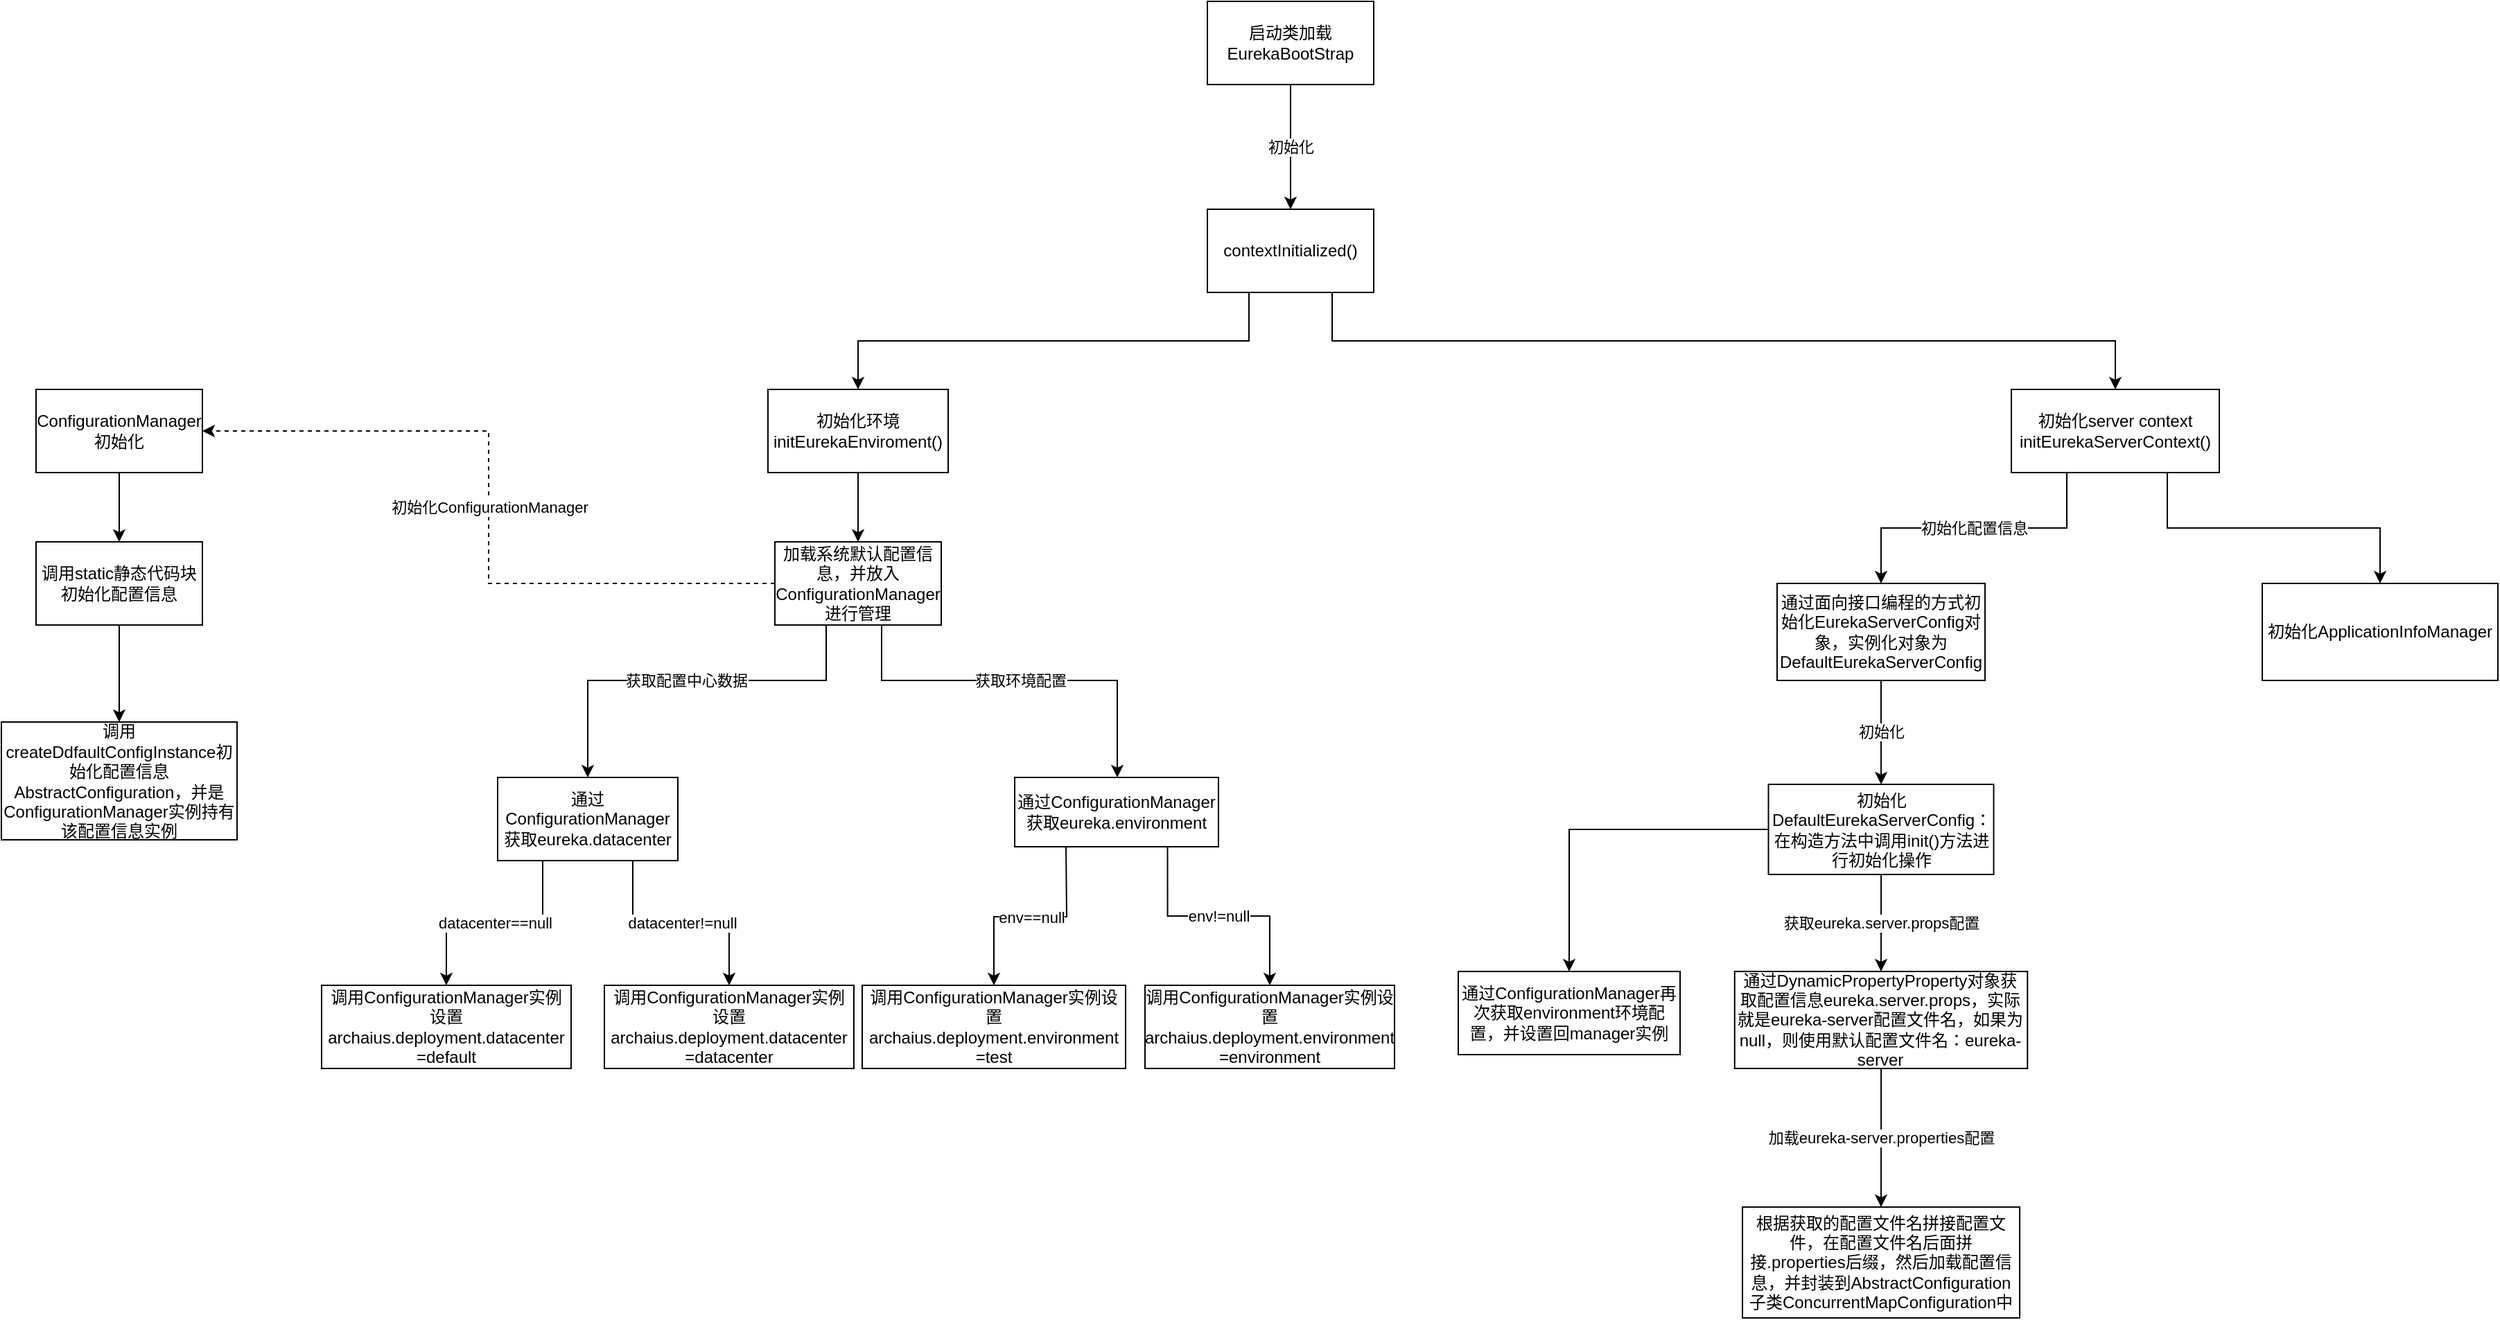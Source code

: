 <mxfile version="14.5.3" type="github">
  <diagram id="0kAya-y3L0eqNiJAjyWb" name="第 1 页">
    <mxGraphModel dx="2249" dy="772" grid="1" gridSize="10" guides="1" tooltips="1" connect="1" arrows="1" fold="1" page="1" pageScale="1" pageWidth="827" pageHeight="1169" math="0" shadow="0">
      <root>
        <mxCell id="0" />
        <mxCell id="1" parent="0" />
        <mxCell id="eN4npGuOjzb6daEbdw4c-3" value="初始化" style="edgeStyle=orthogonalEdgeStyle;rounded=0;orthogonalLoop=1;jettySize=auto;html=1;" parent="1" source="eN4npGuOjzb6daEbdw4c-1" target="eN4npGuOjzb6daEbdw4c-2" edge="1">
          <mxGeometry relative="1" as="geometry" />
        </mxCell>
        <mxCell id="eN4npGuOjzb6daEbdw4c-1" value="启动类加载&lt;br&gt;EurekaBootStrap" style="rounded=0;whiteSpace=wrap;html=1;" parent="1" vertex="1">
          <mxGeometry x="310" y="50" width="120" height="60" as="geometry" />
        </mxCell>
        <mxCell id="8Zal4r8ABGyTjFka4S3z-41" style="edgeStyle=orthogonalEdgeStyle;rounded=0;orthogonalLoop=1;jettySize=auto;html=1;exitX=0.25;exitY=1;exitDx=0;exitDy=0;" edge="1" parent="1" source="eN4npGuOjzb6daEbdw4c-2" target="eN4npGuOjzb6daEbdw4c-4">
          <mxGeometry relative="1" as="geometry" />
        </mxCell>
        <mxCell id="8Zal4r8ABGyTjFka4S3z-42" style="edgeStyle=orthogonalEdgeStyle;rounded=0;orthogonalLoop=1;jettySize=auto;html=1;exitX=0.75;exitY=1;exitDx=0;exitDy=0;entryX=0.5;entryY=0;entryDx=0;entryDy=0;" edge="1" parent="1" source="eN4npGuOjzb6daEbdw4c-2" target="eN4npGuOjzb6daEbdw4c-6">
          <mxGeometry relative="1" as="geometry" />
        </mxCell>
        <mxCell id="eN4npGuOjzb6daEbdw4c-2" value="contextInitialized()" style="rounded=0;whiteSpace=wrap;html=1;" parent="1" vertex="1">
          <mxGeometry x="310" y="200" width="120" height="60" as="geometry" />
        </mxCell>
        <mxCell id="8Zal4r8ABGyTjFka4S3z-12" style="edgeStyle=orthogonalEdgeStyle;rounded=0;orthogonalLoop=1;jettySize=auto;html=1;entryX=0.5;entryY=0;entryDx=0;entryDy=0;" edge="1" parent="1" source="eN4npGuOjzb6daEbdw4c-4" target="8Zal4r8ABGyTjFka4S3z-11">
          <mxGeometry relative="1" as="geometry" />
        </mxCell>
        <mxCell id="eN4npGuOjzb6daEbdw4c-4" value="初始化环境&lt;br&gt;initEurekaEnviroment()" style="rounded=0;whiteSpace=wrap;html=1;" parent="1" vertex="1">
          <mxGeometry x="-7" y="330" width="130" height="60" as="geometry" />
        </mxCell>
        <mxCell id="bof5cll0JK7fXOrSM6Fl-12" value="初始化配置信息" style="edgeStyle=orthogonalEdgeStyle;rounded=0;orthogonalLoop=1;jettySize=auto;html=1;entryX=0.5;entryY=0;entryDx=0;entryDy=0;" parent="1" source="eN4npGuOjzb6daEbdw4c-6" target="bof5cll0JK7fXOrSM6Fl-11" edge="1">
          <mxGeometry relative="1" as="geometry">
            <Array as="points">
              <mxPoint x="930" y="430" />
              <mxPoint x="796" y="430" />
            </Array>
          </mxGeometry>
        </mxCell>
        <mxCell id="8Zal4r8ABGyTjFka4S3z-40" style="edgeStyle=orthogonalEdgeStyle;rounded=0;orthogonalLoop=1;jettySize=auto;html=1;exitX=0.75;exitY=1;exitDx=0;exitDy=0;entryX=0.5;entryY=0;entryDx=0;entryDy=0;" edge="1" parent="1" source="eN4npGuOjzb6daEbdw4c-6" target="8Zal4r8ABGyTjFka4S3z-38">
          <mxGeometry relative="1" as="geometry" />
        </mxCell>
        <mxCell id="eN4npGuOjzb6daEbdw4c-6" value="初始化server context&lt;br&gt;initEurekaServerContext()" style="rounded=0;whiteSpace=wrap;html=1;" parent="1" vertex="1">
          <mxGeometry x="890" y="330" width="150" height="60" as="geometry" />
        </mxCell>
        <mxCell id="bof5cll0JK7fXOrSM6Fl-18" value="初始化ConfigurationManager" style="edgeStyle=orthogonalEdgeStyle;rounded=0;orthogonalLoop=1;jettySize=auto;html=1;entryX=1;entryY=0.5;entryDx=0;entryDy=0;dashed=1;exitX=0;exitY=0.5;exitDx=0;exitDy=0;" parent="1" source="8Zal4r8ABGyTjFka4S3z-11" target="bof5cll0JK7fXOrSM6Fl-15" edge="1">
          <mxGeometry relative="1" as="geometry" />
        </mxCell>
        <mxCell id="8Zal4r8ABGyTjFka4S3z-16" value="datacenter==null" style="edgeStyle=orthogonalEdgeStyle;rounded=0;orthogonalLoop=1;jettySize=auto;html=1;entryX=0.5;entryY=0;entryDx=0;entryDy=0;exitX=0.25;exitY=1;exitDx=0;exitDy=0;" edge="1" parent="1" source="bof5cll0JK7fXOrSM6Fl-1" target="8Zal4r8ABGyTjFka4S3z-8">
          <mxGeometry relative="1" as="geometry" />
        </mxCell>
        <mxCell id="8Zal4r8ABGyTjFka4S3z-17" value="datacenter!=null" style="edgeStyle=orthogonalEdgeStyle;rounded=0;orthogonalLoop=1;jettySize=auto;html=1;exitX=0.75;exitY=1;exitDx=0;exitDy=0;" edge="1" parent="1" source="bof5cll0JK7fXOrSM6Fl-1" target="bof5cll0JK7fXOrSM6Fl-5">
          <mxGeometry relative="1" as="geometry" />
        </mxCell>
        <mxCell id="bof5cll0JK7fXOrSM6Fl-1" value="通过ConfigurationManager获取eureka.datacenter" style="rounded=0;whiteSpace=wrap;html=1;" parent="1" vertex="1">
          <mxGeometry x="-202" y="610" width="130" height="60" as="geometry" />
        </mxCell>
        <mxCell id="bof5cll0JK7fXOrSM6Fl-5" value="调用ConfigurationManager实例设置archaius.deployment.datacenter&lt;br&gt;=datacenter" style="rounded=0;whiteSpace=wrap;html=1;" parent="1" vertex="1">
          <mxGeometry x="-125" y="760" width="180" height="60" as="geometry" />
        </mxCell>
        <mxCell id="8Zal4r8ABGyTjFka4S3z-31" value="初始化" style="edgeStyle=orthogonalEdgeStyle;rounded=0;orthogonalLoop=1;jettySize=auto;html=1;" edge="1" parent="1" source="bof5cll0JK7fXOrSM6Fl-11" target="8Zal4r8ABGyTjFka4S3z-30">
          <mxGeometry relative="1" as="geometry" />
        </mxCell>
        <mxCell id="bof5cll0JK7fXOrSM6Fl-11" value="通过面向接口编程的方式初始化EurekaServerConfig对象，实例化对象为DefaultEurekaServerConfig" style="rounded=0;whiteSpace=wrap;html=1;" parent="1" vertex="1">
          <mxGeometry x="721" y="470" width="150" height="70" as="geometry" />
        </mxCell>
        <mxCell id="bof5cll0JK7fXOrSM6Fl-17" style="edgeStyle=orthogonalEdgeStyle;rounded=0;orthogonalLoop=1;jettySize=auto;html=1;entryX=0.5;entryY=0;entryDx=0;entryDy=0;" parent="1" source="bof5cll0JK7fXOrSM6Fl-15" target="bof5cll0JK7fXOrSM6Fl-16" edge="1">
          <mxGeometry relative="1" as="geometry" />
        </mxCell>
        <mxCell id="bof5cll0JK7fXOrSM6Fl-15" value="ConfigurationManager初始化" style="rounded=0;whiteSpace=wrap;html=1;" parent="1" vertex="1">
          <mxGeometry x="-535" y="330" width="120" height="60" as="geometry" />
        </mxCell>
        <mxCell id="8Zal4r8ABGyTjFka4S3z-29" style="edgeStyle=orthogonalEdgeStyle;rounded=0;orthogonalLoop=1;jettySize=auto;html=1;entryX=0.5;entryY=0;entryDx=0;entryDy=0;" edge="1" parent="1" source="bof5cll0JK7fXOrSM6Fl-16" target="8Zal4r8ABGyTjFka4S3z-28">
          <mxGeometry relative="1" as="geometry" />
        </mxCell>
        <mxCell id="bof5cll0JK7fXOrSM6Fl-16" value="调用static静态代码块初始化配置信息" style="rounded=0;whiteSpace=wrap;html=1;" parent="1" vertex="1">
          <mxGeometry x="-535" y="440" width="120" height="60" as="geometry" />
        </mxCell>
        <mxCell id="8Zal4r8ABGyTjFka4S3z-8" value="&lt;span&gt;调用ConfigurationManager实例设置archaius.deployment.datacenter&lt;/span&gt;&lt;br&gt;&lt;span&gt;=default&lt;/span&gt;" style="rounded=0;whiteSpace=wrap;html=1;" vertex="1" parent="1">
          <mxGeometry x="-329" y="760" width="180" height="60" as="geometry" />
        </mxCell>
        <mxCell id="8Zal4r8ABGyTjFka4S3z-26" value="获取配置中心数据" style="edgeStyle=orthogonalEdgeStyle;rounded=0;orthogonalLoop=1;jettySize=auto;html=1;entryX=0.5;entryY=0;entryDx=0;entryDy=0;" edge="1" parent="1" source="8Zal4r8ABGyTjFka4S3z-11" target="bof5cll0JK7fXOrSM6Fl-1">
          <mxGeometry relative="1" as="geometry">
            <Array as="points">
              <mxPoint x="35" y="540" />
              <mxPoint x="-137" y="540" />
            </Array>
          </mxGeometry>
        </mxCell>
        <mxCell id="8Zal4r8ABGyTjFka4S3z-27" value="获取环境配置" style="edgeStyle=orthogonalEdgeStyle;rounded=0;orthogonalLoop=1;jettySize=auto;html=1;" edge="1" parent="1" source="8Zal4r8ABGyTjFka4S3z-11" target="8Zal4r8ABGyTjFka4S3z-22">
          <mxGeometry relative="1" as="geometry">
            <Array as="points">
              <mxPoint x="75" y="540" />
              <mxPoint x="245" y="540" />
            </Array>
          </mxGeometry>
        </mxCell>
        <mxCell id="8Zal4r8ABGyTjFka4S3z-11" value="加载系统默认配置信息，并放入ConfigurationManager进行管理" style="rounded=0;whiteSpace=wrap;html=1;" vertex="1" parent="1">
          <mxGeometry x="-2" y="440" width="120" height="60" as="geometry" />
        </mxCell>
        <mxCell id="8Zal4r8ABGyTjFka4S3z-20" value="env==null" style="edgeStyle=orthogonalEdgeStyle;rounded=0;orthogonalLoop=1;jettySize=auto;html=1;entryX=0.5;entryY=0;entryDx=0;entryDy=0;" edge="1" parent="1" target="8Zal4r8ABGyTjFka4S3z-24">
          <mxGeometry relative="1" as="geometry">
            <mxPoint x="208" y="660" as="sourcePoint" />
          </mxGeometry>
        </mxCell>
        <mxCell id="8Zal4r8ABGyTjFka4S3z-21" value="env!=null" style="edgeStyle=orthogonalEdgeStyle;rounded=0;orthogonalLoop=1;jettySize=auto;html=1;exitX=0.75;exitY=1;exitDx=0;exitDy=0;" edge="1" parent="1" source="8Zal4r8ABGyTjFka4S3z-22" target="8Zal4r8ABGyTjFka4S3z-23">
          <mxGeometry relative="1" as="geometry" />
        </mxCell>
        <mxCell id="8Zal4r8ABGyTjFka4S3z-22" value="通过ConfigurationManager获取eureka.environment" style="rounded=0;whiteSpace=wrap;html=1;" vertex="1" parent="1">
          <mxGeometry x="171" y="610" width="147" height="50" as="geometry" />
        </mxCell>
        <mxCell id="8Zal4r8ABGyTjFka4S3z-23" value="调用ConfigurationManager实例设置archaius.deployment.environment&lt;br&gt;=environment" style="rounded=0;whiteSpace=wrap;html=1;" vertex="1" parent="1">
          <mxGeometry x="265" y="760" width="180" height="60" as="geometry" />
        </mxCell>
        <mxCell id="8Zal4r8ABGyTjFka4S3z-24" value="&lt;span&gt;调用ConfigurationManager实例设置&lt;/span&gt;archaius.deployment.environment&lt;br&gt;&lt;span&gt;=test&lt;/span&gt;" style="rounded=0;whiteSpace=wrap;html=1;" vertex="1" parent="1">
          <mxGeometry x="61" y="760" width="190" height="60" as="geometry" />
        </mxCell>
        <mxCell id="8Zal4r8ABGyTjFka4S3z-28" value="调用createDdfaultConfigInstance初始化配置信息AbstractConfiguration，并是ConfigurationManager实例持有该配置信息实例" style="rounded=0;whiteSpace=wrap;html=1;" vertex="1" parent="1">
          <mxGeometry x="-560" y="570" width="170" height="85" as="geometry" />
        </mxCell>
        <mxCell id="8Zal4r8ABGyTjFka4S3z-33" style="edgeStyle=orthogonalEdgeStyle;rounded=0;orthogonalLoop=1;jettySize=auto;html=1;" edge="1" parent="1" source="8Zal4r8ABGyTjFka4S3z-30" target="8Zal4r8ABGyTjFka4S3z-32">
          <mxGeometry relative="1" as="geometry" />
        </mxCell>
        <mxCell id="8Zal4r8ABGyTjFka4S3z-35" value="获取eureka.server.props配置" style="edgeStyle=orthogonalEdgeStyle;rounded=0;orthogonalLoop=1;jettySize=auto;html=1;entryX=0.5;entryY=0;entryDx=0;entryDy=0;" edge="1" parent="1" source="8Zal4r8ABGyTjFka4S3z-30" target="8Zal4r8ABGyTjFka4S3z-34">
          <mxGeometry relative="1" as="geometry" />
        </mxCell>
        <mxCell id="8Zal4r8ABGyTjFka4S3z-30" value="初始化DefaultEurekaServerConfig：在构造方法中调用init()方法进行初始化操作" style="rounded=0;whiteSpace=wrap;html=1;" vertex="1" parent="1">
          <mxGeometry x="714.75" y="615" width="162.5" height="65" as="geometry" />
        </mxCell>
        <mxCell id="8Zal4r8ABGyTjFka4S3z-32" value="通过ConfigurationManager再次获取environment环境配置，并设置回manager实例" style="rounded=0;whiteSpace=wrap;html=1;" vertex="1" parent="1">
          <mxGeometry x="491" y="750" width="160" height="60" as="geometry" />
        </mxCell>
        <mxCell id="8Zal4r8ABGyTjFka4S3z-37" value="加载eureka-server.properties配置" style="edgeStyle=orthogonalEdgeStyle;rounded=0;orthogonalLoop=1;jettySize=auto;html=1;entryX=0.5;entryY=0;entryDx=0;entryDy=0;" edge="1" parent="1" source="8Zal4r8ABGyTjFka4S3z-34" target="8Zal4r8ABGyTjFka4S3z-36">
          <mxGeometry relative="1" as="geometry" />
        </mxCell>
        <mxCell id="8Zal4r8ABGyTjFka4S3z-34" value="通过DynamicPropertyProperty对象获取配置信息eureka.server.props，实际就是eureka-server配置文件名，如果为null，则使用默认配置文件名：eureka-server" style="rounded=0;whiteSpace=wrap;html=1;" vertex="1" parent="1">
          <mxGeometry x="690.38" y="750" width="211.25" height="70" as="geometry" />
        </mxCell>
        <mxCell id="8Zal4r8ABGyTjFka4S3z-36" value="根据获取的配置文件名拼接配置文件，在配置文件名后面拼接.properties后缀，然后加载配置信息，并封装到AbstractConfiguration子类ConcurrentMapConfiguration中" style="rounded=0;whiteSpace=wrap;html=1;" vertex="1" parent="1">
          <mxGeometry x="696.01" y="920" width="200" height="80" as="geometry" />
        </mxCell>
        <mxCell id="8Zal4r8ABGyTjFka4S3z-38" value="初始化ApplicationInfoManager" style="rounded=0;whiteSpace=wrap;html=1;" vertex="1" parent="1">
          <mxGeometry x="1071" y="470" width="170" height="70" as="geometry" />
        </mxCell>
      </root>
    </mxGraphModel>
  </diagram>
</mxfile>
